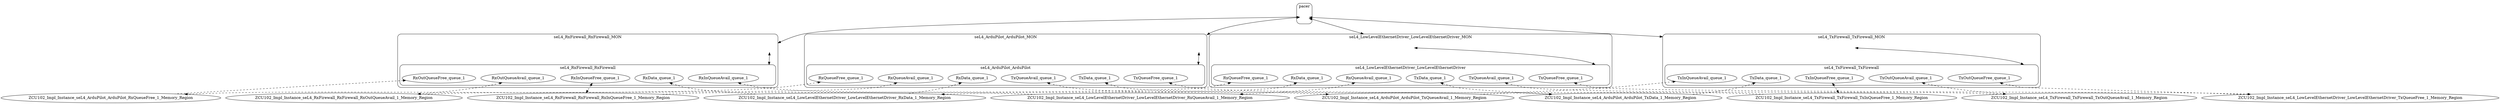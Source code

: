digraph microkit {
  compound=true;

  // protection domains
  graph [style=rounded]
  subgraph cluster_seL4_ArduPilot_ArduPilot_MON {
    label = "seL4_ArduPilot_ArduPilot_MON";
    seL4_ArduPilot_ArduPilot_MON_INVIS [label="", style=invis, width=.5, height=.5, fixedsize=true]

    graph [style=rounded]
    subgraph cluster_seL4_ArduPilot_ArduPilot {
      label = "seL4_ArduPilot_ArduPilot";
      seL4_ArduPilot_ArduPilot_INVIS [label="", style=invis, width=.5, height=.5, fixedsize=true]

      pd_seL4_ArduPilot_ArduPilot_RxQueueFree_queue_1 [label=RxQueueFree_queue_1];
      pd_seL4_ArduPilot_ArduPilot_TxQueueAvail_queue_1 [label=TxQueueAvail_queue_1];
      pd_seL4_ArduPilot_ArduPilot_TxData_queue_1 [label=TxData_queue_1];
      pd_seL4_ArduPilot_ArduPilot_RxQueueAvail_queue_1 [label=RxQueueAvail_queue_1];
      pd_seL4_ArduPilot_ArduPilot_TxQueueFree_queue_1 [label=TxQueueFree_queue_1];
      pd_seL4_ArduPilot_ArduPilot_RxData_queue_1 [label=RxData_queue_1];
    }
  }

  graph [style=rounded]
  subgraph cluster_seL4_RxFirewall_RxFirewall_MON {
    label = "seL4_RxFirewall_RxFirewall_MON";
    seL4_RxFirewall_RxFirewall_MON_INVIS [label="", style=invis, width=.5, height=.5, fixedsize=true]

    graph [style=rounded]
    subgraph cluster_seL4_RxFirewall_RxFirewall {
      label = "seL4_RxFirewall_RxFirewall";
      seL4_RxFirewall_RxFirewall_INVIS [label="", style=invis, width=.5, height=.5, fixedsize=true]

      pd_seL4_RxFirewall_RxFirewall_RxOutQueueFree_queue_1 [label=RxOutQueueFree_queue_1];
      pd_seL4_RxFirewall_RxFirewall_RxInQueueFree_queue_1 [label=RxInQueueFree_queue_1];
      pd_seL4_RxFirewall_RxFirewall_RxOutQueueAvail_queue_1 [label=RxOutQueueAvail_queue_1];
      pd_seL4_RxFirewall_RxFirewall_RxInQueueAvail_queue_1 [label=RxInQueueAvail_queue_1];
      pd_seL4_RxFirewall_RxFirewall_RxData_queue_1 [label=RxData_queue_1];
    }
  }

  graph [style=rounded]
  subgraph cluster_seL4_TxFirewall_TxFirewall_MON {
    label = "seL4_TxFirewall_TxFirewall_MON";
    seL4_TxFirewall_TxFirewall_MON_INVIS [label="", style=invis, width=.5, height=.5, fixedsize=true]

    graph [style=rounded]
    subgraph cluster_seL4_TxFirewall_TxFirewall {
      label = "seL4_TxFirewall_TxFirewall";
      seL4_TxFirewall_TxFirewall_INVIS [label="", style=invis, width=.5, height=.5, fixedsize=true]

      pd_seL4_TxFirewall_TxFirewall_TxInQueueAvail_queue_1 [label=TxInQueueAvail_queue_1];
      pd_seL4_TxFirewall_TxFirewall_TxData_queue_1 [label=TxData_queue_1];
      pd_seL4_TxFirewall_TxFirewall_TxInQueueFree_queue_1 [label=TxInQueueFree_queue_1];
      pd_seL4_TxFirewall_TxFirewall_TxOutQueueAvail_queue_1 [label=TxOutQueueAvail_queue_1];
      pd_seL4_TxFirewall_TxFirewall_TxOutQueueFree_queue_1 [label=TxOutQueueFree_queue_1];
    }
  }

  graph [style=rounded]
  subgraph cluster_seL4_LowLevelEthernetDriver_LowLevelEthernetDriver_MON {
    label = "seL4_LowLevelEthernetDriver_LowLevelEthernetDriver_MON";
    seL4_LowLevelEthernetDriver_LowLevelEthernetDriver_MON_INVIS [label="", style=invis, width=.5, height=.5, fixedsize=true]

    graph [style=rounded]
    subgraph cluster_seL4_LowLevelEthernetDriver_LowLevelEthernetDriver {
      label = "seL4_LowLevelEthernetDriver_LowLevelEthernetDriver";
      seL4_LowLevelEthernetDriver_LowLevelEthernetDriver_INVIS [label="", style=invis, width=.5, height=.5, fixedsize=true]

      pd_seL4_LowLevelEthernetDriver_LowLevelEthernetDriver_TxData_queue_1 [label=TxData_queue_1];
      pd_seL4_LowLevelEthernetDriver_LowLevelEthernetDriver_RxQueueFree_queue_1 [label=RxQueueFree_queue_1];
      pd_seL4_LowLevelEthernetDriver_LowLevelEthernetDriver_TxQueueAvail_queue_1 [label=TxQueueAvail_queue_1];
      pd_seL4_LowLevelEthernetDriver_LowLevelEthernetDriver_RxQueueAvail_queue_1 [label=RxQueueAvail_queue_1];
      pd_seL4_LowLevelEthernetDriver_LowLevelEthernetDriver_RxData_queue_1 [label=RxData_queue_1];
      pd_seL4_LowLevelEthernetDriver_LowLevelEthernetDriver_TxQueueFree_queue_1 [label=TxQueueFree_queue_1];
    }
  }

  graph [style=rounded]
  subgraph cluster_pacer {
    label = "pacer";
    pacer_INVIS [label="", style=invis, width=.5, height=.5, fixedsize=true]

  }

  // memory regions
  ZCU102_Impl_Instance_seL4_ArduPilot_ArduPilot_RxQueueFree_1_Memory_Region;

  ZCU102_Impl_Instance_seL4_ArduPilot_ArduPilot_TxQueueAvail_1_Memory_Region;

  ZCU102_Impl_Instance_seL4_ArduPilot_ArduPilot_TxData_1_Memory_Region;

  ZCU102_Impl_Instance_seL4_RxFirewall_RxFirewall_RxInQueueFree_1_Memory_Region;

  ZCU102_Impl_Instance_seL4_RxFirewall_RxFirewall_RxOutQueueAvail_1_Memory_Region;

  ZCU102_Impl_Instance_seL4_TxFirewall_TxFirewall_TxInQueueFree_1_Memory_Region;

  ZCU102_Impl_Instance_seL4_TxFirewall_TxFirewall_TxOutQueueAvail_1_Memory_Region;

  ZCU102_Impl_Instance_seL4_LowLevelEthernetDriver_LowLevelEthernetDriver_RxQueueAvail_1_Memory_Region;

  ZCU102_Impl_Instance_seL4_LowLevelEthernetDriver_LowLevelEthernetDriver_RxData_1_Memory_Region;

  ZCU102_Impl_Instance_seL4_LowLevelEthernetDriver_LowLevelEthernetDriver_TxQueueFree_1_Memory_Region;

  // channels
  pacer_INVIS -> seL4_ArduPilot_ArduPilot_MON_INVIS [lhead=cluster_seL4_ArduPilot_ArduPilot_MON, minlen=2, dir=both];
  seL4_ArduPilot_ArduPilot_MON_INVIS -> seL4_ArduPilot_ArduPilot_INVIS [lhead=cluster_seL4_ArduPilot_ArduPilot, minlen=2, dir=both];
  pacer_INVIS -> seL4_RxFirewall_RxFirewall_MON_INVIS [lhead=cluster_seL4_RxFirewall_RxFirewall_MON, minlen=2, dir=both];
  seL4_RxFirewall_RxFirewall_MON_INVIS -> seL4_RxFirewall_RxFirewall_INVIS [lhead=cluster_seL4_RxFirewall_RxFirewall, minlen=2, dir=both];
  pacer_INVIS -> seL4_TxFirewall_TxFirewall_MON_INVIS [lhead=cluster_seL4_TxFirewall_TxFirewall_MON, minlen=2, dir=both];
  seL4_TxFirewall_TxFirewall_MON_INVIS -> seL4_TxFirewall_TxFirewall_INVIS [lhead=cluster_seL4_TxFirewall_TxFirewall, minlen=2, dir=both];
  pacer_INVIS -> seL4_LowLevelEthernetDriver_LowLevelEthernetDriver_MON_INVIS [lhead=cluster_seL4_LowLevelEthernetDriver_LowLevelEthernetDriver_MON, minlen=2, dir=both];
  seL4_LowLevelEthernetDriver_LowLevelEthernetDriver_MON_INVIS -> seL4_LowLevelEthernetDriver_LowLevelEthernetDriver_INVIS [lhead=cluster_seL4_LowLevelEthernetDriver_LowLevelEthernetDriver, minlen=2, dir=both];

  // shared memory mappings
  pd_seL4_ArduPilot_ArduPilot_RxQueueFree_queue_1 -> ZCU102_Impl_Instance_seL4_ArduPilot_ArduPilot_RxQueueFree_1_Memory_Region [dir=both, style=dashed];
  pd_seL4_ArduPilot_ArduPilot_TxQueueAvail_queue_1 -> ZCU102_Impl_Instance_seL4_ArduPilot_ArduPilot_TxQueueAvail_1_Memory_Region [dir=both, style=dashed];
  pd_seL4_ArduPilot_ArduPilot_TxData_queue_1 -> ZCU102_Impl_Instance_seL4_ArduPilot_ArduPilot_TxData_1_Memory_Region [dir=both, style=dashed];
  pd_seL4_ArduPilot_ArduPilot_RxQueueAvail_queue_1 -> ZCU102_Impl_Instance_seL4_RxFirewall_RxFirewall_RxOutQueueAvail_1_Memory_Region [dir=back, style=dashed];
  pd_seL4_ArduPilot_ArduPilot_TxQueueFree_queue_1 -> ZCU102_Impl_Instance_seL4_TxFirewall_TxFirewall_TxInQueueFree_1_Memory_Region [dir=back, style=dashed];
  pd_seL4_ArduPilot_ArduPilot_RxData_queue_1 -> ZCU102_Impl_Instance_seL4_LowLevelEthernetDriver_LowLevelEthernetDriver_RxData_1_Memory_Region [dir=back, style=dashed];
  pd_seL4_RxFirewall_RxFirewall_RxOutQueueFree_queue_1 -> ZCU102_Impl_Instance_seL4_ArduPilot_ArduPilot_RxQueueFree_1_Memory_Region [dir=back, style=dashed];
  pd_seL4_RxFirewall_RxFirewall_RxInQueueFree_queue_1 -> ZCU102_Impl_Instance_seL4_RxFirewall_RxFirewall_RxInQueueFree_1_Memory_Region [dir=both, style=dashed];
  pd_seL4_RxFirewall_RxFirewall_RxOutQueueAvail_queue_1 -> ZCU102_Impl_Instance_seL4_RxFirewall_RxFirewall_RxOutQueueAvail_1_Memory_Region [dir=both, style=dashed];
  pd_seL4_RxFirewall_RxFirewall_RxInQueueAvail_queue_1 -> ZCU102_Impl_Instance_seL4_LowLevelEthernetDriver_LowLevelEthernetDriver_RxQueueAvail_1_Memory_Region [dir=back, style=dashed];
  pd_seL4_RxFirewall_RxFirewall_RxData_queue_1 -> ZCU102_Impl_Instance_seL4_LowLevelEthernetDriver_LowLevelEthernetDriver_RxData_1_Memory_Region [dir=back, style=dashed];
  pd_seL4_TxFirewall_TxFirewall_TxInQueueAvail_queue_1 -> ZCU102_Impl_Instance_seL4_ArduPilot_ArduPilot_TxQueueAvail_1_Memory_Region [dir=back, style=dashed];
  pd_seL4_TxFirewall_TxFirewall_TxData_queue_1 -> ZCU102_Impl_Instance_seL4_ArduPilot_ArduPilot_TxData_1_Memory_Region [dir=back, style=dashed];
  pd_seL4_TxFirewall_TxFirewall_TxInQueueFree_queue_1 -> ZCU102_Impl_Instance_seL4_TxFirewall_TxFirewall_TxInQueueFree_1_Memory_Region [dir=both, style=dashed];
  pd_seL4_TxFirewall_TxFirewall_TxOutQueueAvail_queue_1 -> ZCU102_Impl_Instance_seL4_TxFirewall_TxFirewall_TxOutQueueAvail_1_Memory_Region [dir=both, style=dashed];
  pd_seL4_TxFirewall_TxFirewall_TxOutQueueFree_queue_1 -> ZCU102_Impl_Instance_seL4_LowLevelEthernetDriver_LowLevelEthernetDriver_TxQueueFree_1_Memory_Region [dir=back, style=dashed];
  pd_seL4_LowLevelEthernetDriver_LowLevelEthernetDriver_TxData_queue_1 -> ZCU102_Impl_Instance_seL4_ArduPilot_ArduPilot_TxData_1_Memory_Region [dir=back, style=dashed];
  pd_seL4_LowLevelEthernetDriver_LowLevelEthernetDriver_RxQueueFree_queue_1 -> ZCU102_Impl_Instance_seL4_RxFirewall_RxFirewall_RxInQueueFree_1_Memory_Region [dir=back, style=dashed];
  pd_seL4_LowLevelEthernetDriver_LowLevelEthernetDriver_TxQueueAvail_queue_1 -> ZCU102_Impl_Instance_seL4_TxFirewall_TxFirewall_TxOutQueueAvail_1_Memory_Region [dir=back, style=dashed];
  pd_seL4_LowLevelEthernetDriver_LowLevelEthernetDriver_RxQueueAvail_queue_1 -> ZCU102_Impl_Instance_seL4_LowLevelEthernetDriver_LowLevelEthernetDriver_RxQueueAvail_1_Memory_Region [dir=both, style=dashed];
  pd_seL4_LowLevelEthernetDriver_LowLevelEthernetDriver_RxData_queue_1 -> ZCU102_Impl_Instance_seL4_LowLevelEthernetDriver_LowLevelEthernetDriver_RxData_1_Memory_Region [dir=both, style=dashed];
  pd_seL4_LowLevelEthernetDriver_LowLevelEthernetDriver_TxQueueFree_queue_1 -> ZCU102_Impl_Instance_seL4_LowLevelEthernetDriver_LowLevelEthernetDriver_TxQueueFree_1_Memory_Region [dir=both, style=dashed];
}